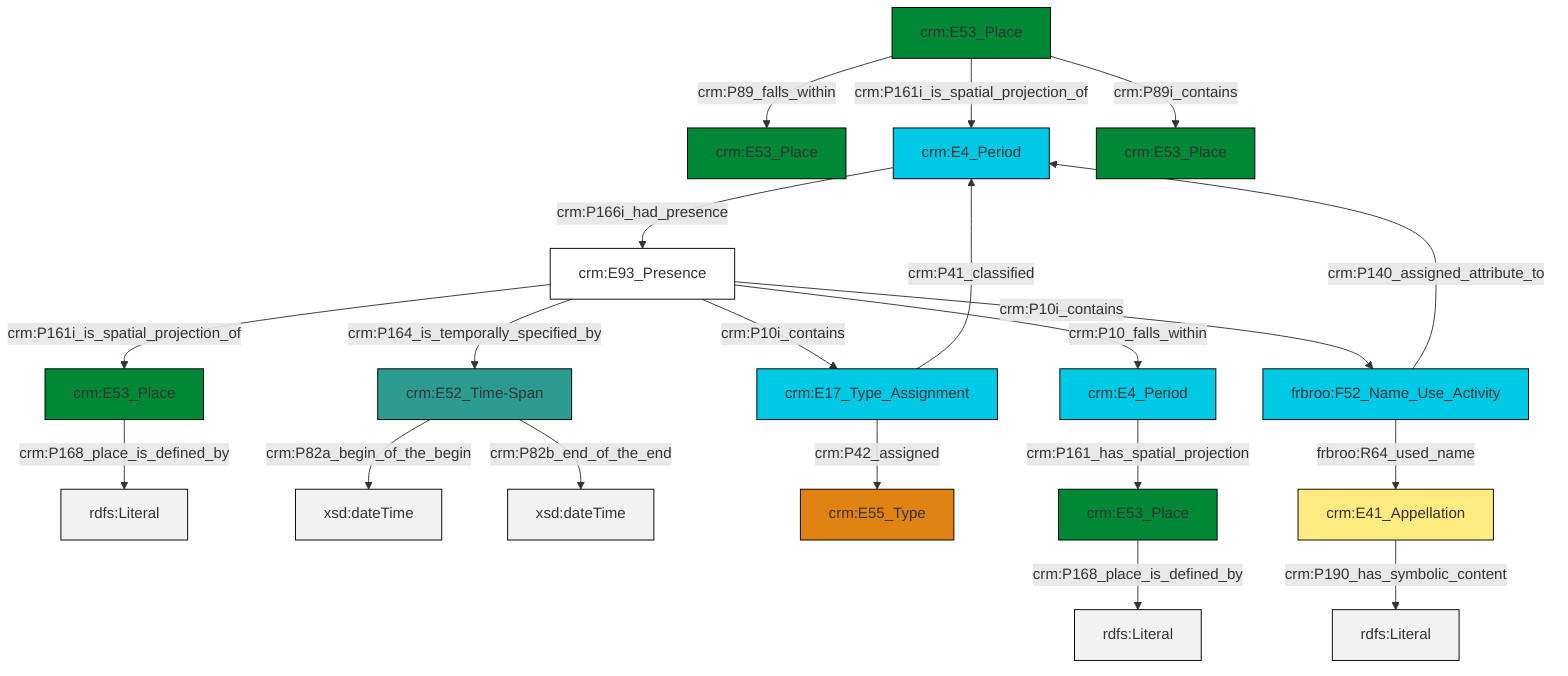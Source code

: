 graph TD
classDef Literal fill:#f2f2f2,stroke:#000000;
classDef CRM_Entity fill:#FFFFFF,stroke:#000000;
classDef Temporal_Entity fill:#00C9E6, stroke:#000000;
classDef Type fill:#E18312, stroke:#000000;
classDef Time-Span fill:#2C9C91, stroke:#000000;
classDef Appellation fill:#FFEB7F, stroke:#000000;
classDef Place fill:#008836, stroke:#000000;
classDef Persistent_Item fill:#B266B2, stroke:#000000;
classDef Conceptual_Object fill:#FFD700, stroke:#000000;
classDef Physical_Thing fill:#D2B48C, stroke:#000000;
classDef Actor fill:#f58aad, stroke:#000000;
classDef PC_Classes fill:#4ce600, stroke:#000000;
classDef Multi fill:#cccccc,stroke:#000000;

2["crm:E53_Place"]:::Place -->|crm:P89_falls_within| 3["crm:E53_Place"]:::Place
4["crm:E93_Presence"]:::CRM_Entity -->|crm:P10i_contains| 5["crm:E17_Type_Assignment"]:::Temporal_Entity
6["crm:E53_Place"]:::Place -->|crm:P168_place_is_defined_by| 7[rdfs:Literal]:::Literal
2["crm:E53_Place"]:::Place -->|crm:P161i_is_spatial_projection_of| 8["crm:E4_Period"]:::Temporal_Entity
9["crm:E52_Time-Span"]:::Time-Span -->|crm:P82a_begin_of_the_begin| 10[xsd:dateTime]:::Literal
9["crm:E52_Time-Span"]:::Time-Span -->|crm:P82b_end_of_the_end| 11[xsd:dateTime]:::Literal
4["crm:E93_Presence"]:::CRM_Entity -->|crm:P164_is_temporally_specified_by| 9["crm:E52_Time-Span"]:::Time-Span
4["crm:E93_Presence"]:::CRM_Entity -->|crm:P10_falls_within| 0["crm:E4_Period"]:::Temporal_Entity
5["crm:E17_Type_Assignment"]:::Temporal_Entity -->|crm:P42_assigned| 15["crm:E55_Type"]:::Type
4["crm:E93_Presence"]:::CRM_Entity -->|crm:P161i_is_spatial_projection_of| 6["crm:E53_Place"]:::Place
13["frbroo:F52_Name_Use_Activity"]:::Temporal_Entity -->|frbroo:R64_used_name| 18["crm:E41_Appellation"]:::Appellation
20["crm:E53_Place"]:::Place -->|crm:P168_place_is_defined_by| 21[rdfs:Literal]:::Literal
8["crm:E4_Period"]:::Temporal_Entity -->|crm:P166i_had_presence| 4["crm:E93_Presence"]:::CRM_Entity
13["frbroo:F52_Name_Use_Activity"]:::Temporal_Entity -->|crm:P140_assigned_attribute_to| 8["crm:E4_Period"]:::Temporal_Entity
0["crm:E4_Period"]:::Temporal_Entity -->|crm:P161_has_spatial_projection| 20["crm:E53_Place"]:::Place
2["crm:E53_Place"]:::Place -->|crm:P89i_contains| 22["crm:E53_Place"]:::Place
5["crm:E17_Type_Assignment"]:::Temporal_Entity -->|crm:P41_classified| 8["crm:E4_Period"]:::Temporal_Entity
4["crm:E93_Presence"]:::CRM_Entity -->|crm:P10i_contains| 13["frbroo:F52_Name_Use_Activity"]:::Temporal_Entity
18["crm:E41_Appellation"]:::Appellation -->|crm:P190_has_symbolic_content| 27[rdfs:Literal]:::Literal